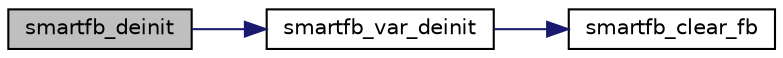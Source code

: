 digraph "smartfb_deinit"
{
 // INTERACTIVE_SVG=YES
 // LATEX_PDF_SIZE
  bgcolor="transparent";
  edge [fontname="Helvetica",fontsize="10",labelfontname="Helvetica",labelfontsize="10"];
  node [fontname="Helvetica",fontsize="10",shape=record];
  rankdir="LR";
  Node1 [label="smartfb_deinit",height=0.2,width=0.4,color="black", fillcolor="grey75", style="filled", fontcolor="black",tooltip=" "];
  Node1 -> Node2 [color="midnightblue",fontsize="10",style="solid",fontname="Helvetica"];
  Node2 [label="smartfb_var_deinit",height=0.2,width=0.4,color="black",URL="$d6/dfc/lib__smartfb_8c.html#a987f31c9357fa2258dc693277bc9104e",tooltip=" "];
  Node2 -> Node3 [color="midnightblue",fontsize="10",style="solid",fontname="Helvetica"];
  Node3 [label="smartfb_clear_fb",height=0.2,width=0.4,color="black",URL="$d6/dfc/lib__smartfb_8c.html#ab7a45061b22716989b3855e0a1e6802e",tooltip=" "];
}
